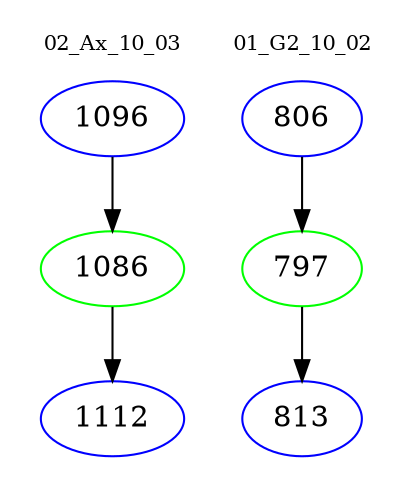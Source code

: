 digraph{
subgraph cluster_0 {
color = white
label = "02_Ax_10_03";
fontsize=10;
T0_1096 [label="1096", color="blue"]
T0_1096 -> T0_1086 [color="black"]
T0_1086 [label="1086", color="green"]
T0_1086 -> T0_1112 [color="black"]
T0_1112 [label="1112", color="blue"]
}
subgraph cluster_1 {
color = white
label = "01_G2_10_02";
fontsize=10;
T1_806 [label="806", color="blue"]
T1_806 -> T1_797 [color="black"]
T1_797 [label="797", color="green"]
T1_797 -> T1_813 [color="black"]
T1_813 [label="813", color="blue"]
}
}
